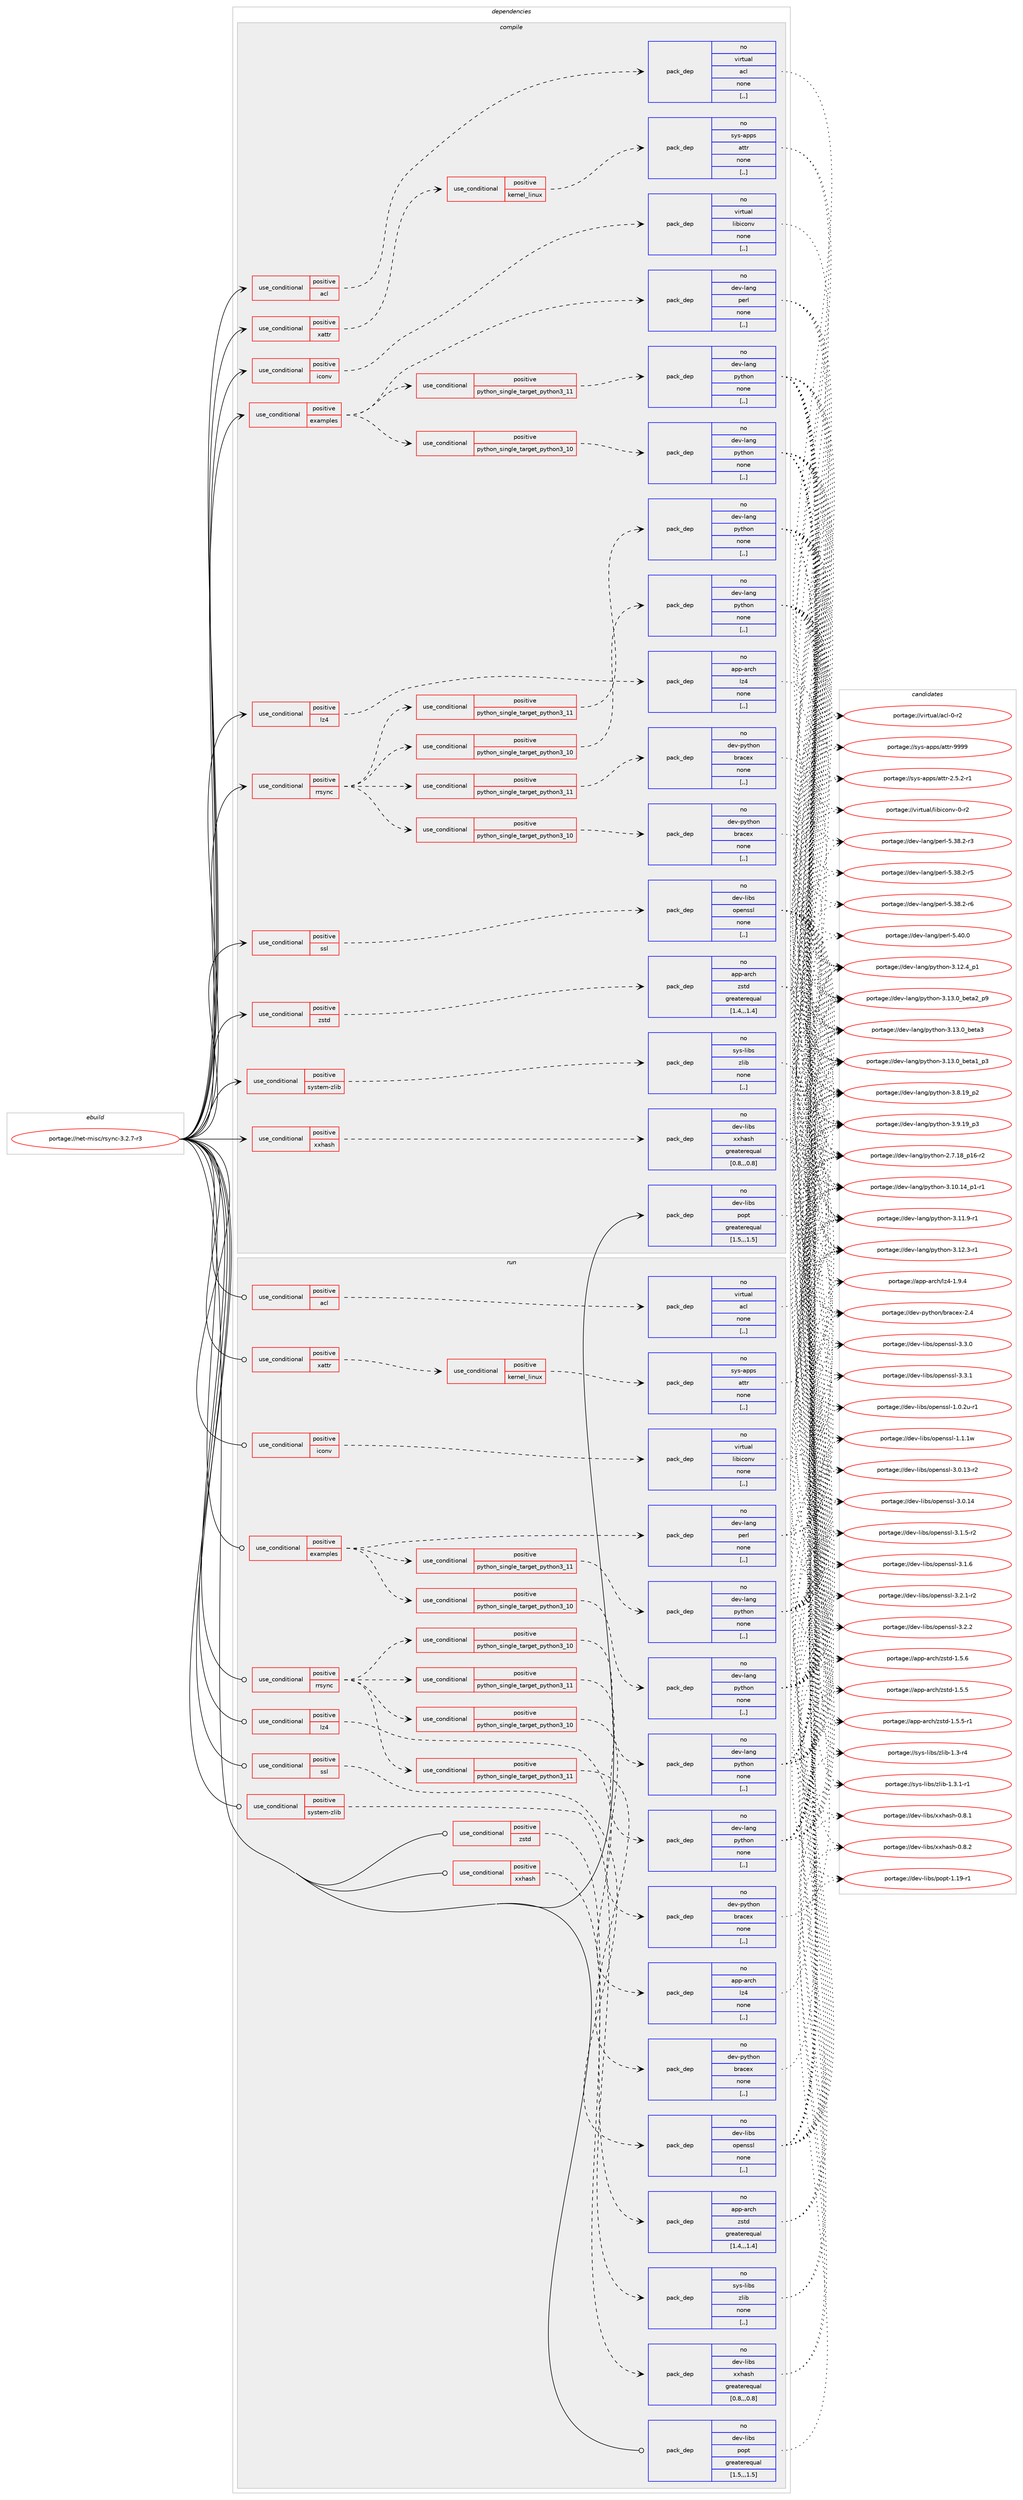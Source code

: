 digraph prolog {

# *************
# Graph options
# *************

newrank=true;
concentrate=true;
compound=true;
graph [rankdir=LR,fontname=Helvetica,fontsize=10,ranksep=1.5];#, ranksep=2.5, nodesep=0.2];
edge  [arrowhead=vee];
node  [fontname=Helvetica,fontsize=10];

# **********
# The ebuild
# **********

subgraph cluster_leftcol {
color=gray;
rank=same;
label=<<i>ebuild</i>>;
id [label="portage://net-misc/rsync-3.2.7-r3", color=red, width=4, href="../net-misc/rsync-3.2.7-r3.svg"];
}

# ****************
# The dependencies
# ****************

subgraph cluster_midcol {
color=gray;
label=<<i>dependencies</i>>;
subgraph cluster_compile {
fillcolor="#eeeeee";
style=filled;
label=<<i>compile</i>>;
subgraph cond96314 {
dependency365957 [label=<<TABLE BORDER="0" CELLBORDER="1" CELLSPACING="0" CELLPADDING="4"><TR><TD ROWSPAN="3" CELLPADDING="10">use_conditional</TD></TR><TR><TD>positive</TD></TR><TR><TD>acl</TD></TR></TABLE>>, shape=none, color=red];
subgraph pack267001 {
dependency365958 [label=<<TABLE BORDER="0" CELLBORDER="1" CELLSPACING="0" CELLPADDING="4" WIDTH="220"><TR><TD ROWSPAN="6" CELLPADDING="30">pack_dep</TD></TR><TR><TD WIDTH="110">no</TD></TR><TR><TD>virtual</TD></TR><TR><TD>acl</TD></TR><TR><TD>none</TD></TR><TR><TD>[,,]</TD></TR></TABLE>>, shape=none, color=blue];
}
dependency365957:e -> dependency365958:w [weight=20,style="dashed",arrowhead="vee"];
}
id:e -> dependency365957:w [weight=20,style="solid",arrowhead="vee"];
subgraph cond96315 {
dependency365959 [label=<<TABLE BORDER="0" CELLBORDER="1" CELLSPACING="0" CELLPADDING="4"><TR><TD ROWSPAN="3" CELLPADDING="10">use_conditional</TD></TR><TR><TD>positive</TD></TR><TR><TD>examples</TD></TR></TABLE>>, shape=none, color=red];
subgraph cond96316 {
dependency365960 [label=<<TABLE BORDER="0" CELLBORDER="1" CELLSPACING="0" CELLPADDING="4"><TR><TD ROWSPAN="3" CELLPADDING="10">use_conditional</TD></TR><TR><TD>positive</TD></TR><TR><TD>python_single_target_python3_10</TD></TR></TABLE>>, shape=none, color=red];
subgraph pack267002 {
dependency365961 [label=<<TABLE BORDER="0" CELLBORDER="1" CELLSPACING="0" CELLPADDING="4" WIDTH="220"><TR><TD ROWSPAN="6" CELLPADDING="30">pack_dep</TD></TR><TR><TD WIDTH="110">no</TD></TR><TR><TD>dev-lang</TD></TR><TR><TD>python</TD></TR><TR><TD>none</TD></TR><TR><TD>[,,]</TD></TR></TABLE>>, shape=none, color=blue];
}
dependency365960:e -> dependency365961:w [weight=20,style="dashed",arrowhead="vee"];
}
dependency365959:e -> dependency365960:w [weight=20,style="dashed",arrowhead="vee"];
subgraph cond96317 {
dependency365962 [label=<<TABLE BORDER="0" CELLBORDER="1" CELLSPACING="0" CELLPADDING="4"><TR><TD ROWSPAN="3" CELLPADDING="10">use_conditional</TD></TR><TR><TD>positive</TD></TR><TR><TD>python_single_target_python3_11</TD></TR></TABLE>>, shape=none, color=red];
subgraph pack267003 {
dependency365963 [label=<<TABLE BORDER="0" CELLBORDER="1" CELLSPACING="0" CELLPADDING="4" WIDTH="220"><TR><TD ROWSPAN="6" CELLPADDING="30">pack_dep</TD></TR><TR><TD WIDTH="110">no</TD></TR><TR><TD>dev-lang</TD></TR><TR><TD>python</TD></TR><TR><TD>none</TD></TR><TR><TD>[,,]</TD></TR></TABLE>>, shape=none, color=blue];
}
dependency365962:e -> dependency365963:w [weight=20,style="dashed",arrowhead="vee"];
}
dependency365959:e -> dependency365962:w [weight=20,style="dashed",arrowhead="vee"];
subgraph pack267004 {
dependency365964 [label=<<TABLE BORDER="0" CELLBORDER="1" CELLSPACING="0" CELLPADDING="4" WIDTH="220"><TR><TD ROWSPAN="6" CELLPADDING="30">pack_dep</TD></TR><TR><TD WIDTH="110">no</TD></TR><TR><TD>dev-lang</TD></TR><TR><TD>perl</TD></TR><TR><TD>none</TD></TR><TR><TD>[,,]</TD></TR></TABLE>>, shape=none, color=blue];
}
dependency365959:e -> dependency365964:w [weight=20,style="dashed",arrowhead="vee"];
}
id:e -> dependency365959:w [weight=20,style="solid",arrowhead="vee"];
subgraph cond96318 {
dependency365965 [label=<<TABLE BORDER="0" CELLBORDER="1" CELLSPACING="0" CELLPADDING="4"><TR><TD ROWSPAN="3" CELLPADDING="10">use_conditional</TD></TR><TR><TD>positive</TD></TR><TR><TD>iconv</TD></TR></TABLE>>, shape=none, color=red];
subgraph pack267005 {
dependency365966 [label=<<TABLE BORDER="0" CELLBORDER="1" CELLSPACING="0" CELLPADDING="4" WIDTH="220"><TR><TD ROWSPAN="6" CELLPADDING="30">pack_dep</TD></TR><TR><TD WIDTH="110">no</TD></TR><TR><TD>virtual</TD></TR><TR><TD>libiconv</TD></TR><TR><TD>none</TD></TR><TR><TD>[,,]</TD></TR></TABLE>>, shape=none, color=blue];
}
dependency365965:e -> dependency365966:w [weight=20,style="dashed",arrowhead="vee"];
}
id:e -> dependency365965:w [weight=20,style="solid",arrowhead="vee"];
subgraph cond96319 {
dependency365967 [label=<<TABLE BORDER="0" CELLBORDER="1" CELLSPACING="0" CELLPADDING="4"><TR><TD ROWSPAN="3" CELLPADDING="10">use_conditional</TD></TR><TR><TD>positive</TD></TR><TR><TD>lz4</TD></TR></TABLE>>, shape=none, color=red];
subgraph pack267006 {
dependency365968 [label=<<TABLE BORDER="0" CELLBORDER="1" CELLSPACING="0" CELLPADDING="4" WIDTH="220"><TR><TD ROWSPAN="6" CELLPADDING="30">pack_dep</TD></TR><TR><TD WIDTH="110">no</TD></TR><TR><TD>app-arch</TD></TR><TR><TD>lz4</TD></TR><TR><TD>none</TD></TR><TR><TD>[,,]</TD></TR></TABLE>>, shape=none, color=blue];
}
dependency365967:e -> dependency365968:w [weight=20,style="dashed",arrowhead="vee"];
}
id:e -> dependency365967:w [weight=20,style="solid",arrowhead="vee"];
subgraph cond96320 {
dependency365969 [label=<<TABLE BORDER="0" CELLBORDER="1" CELLSPACING="0" CELLPADDING="4"><TR><TD ROWSPAN="3" CELLPADDING="10">use_conditional</TD></TR><TR><TD>positive</TD></TR><TR><TD>rrsync</TD></TR></TABLE>>, shape=none, color=red];
subgraph cond96321 {
dependency365970 [label=<<TABLE BORDER="0" CELLBORDER="1" CELLSPACING="0" CELLPADDING="4"><TR><TD ROWSPAN="3" CELLPADDING="10">use_conditional</TD></TR><TR><TD>positive</TD></TR><TR><TD>python_single_target_python3_10</TD></TR></TABLE>>, shape=none, color=red];
subgraph pack267007 {
dependency365971 [label=<<TABLE BORDER="0" CELLBORDER="1" CELLSPACING="0" CELLPADDING="4" WIDTH="220"><TR><TD ROWSPAN="6" CELLPADDING="30">pack_dep</TD></TR><TR><TD WIDTH="110">no</TD></TR><TR><TD>dev-lang</TD></TR><TR><TD>python</TD></TR><TR><TD>none</TD></TR><TR><TD>[,,]</TD></TR></TABLE>>, shape=none, color=blue];
}
dependency365970:e -> dependency365971:w [weight=20,style="dashed",arrowhead="vee"];
}
dependency365969:e -> dependency365970:w [weight=20,style="dashed",arrowhead="vee"];
subgraph cond96322 {
dependency365972 [label=<<TABLE BORDER="0" CELLBORDER="1" CELLSPACING="0" CELLPADDING="4"><TR><TD ROWSPAN="3" CELLPADDING="10">use_conditional</TD></TR><TR><TD>positive</TD></TR><TR><TD>python_single_target_python3_11</TD></TR></TABLE>>, shape=none, color=red];
subgraph pack267008 {
dependency365973 [label=<<TABLE BORDER="0" CELLBORDER="1" CELLSPACING="0" CELLPADDING="4" WIDTH="220"><TR><TD ROWSPAN="6" CELLPADDING="30">pack_dep</TD></TR><TR><TD WIDTH="110">no</TD></TR><TR><TD>dev-lang</TD></TR><TR><TD>python</TD></TR><TR><TD>none</TD></TR><TR><TD>[,,]</TD></TR></TABLE>>, shape=none, color=blue];
}
dependency365972:e -> dependency365973:w [weight=20,style="dashed",arrowhead="vee"];
}
dependency365969:e -> dependency365972:w [weight=20,style="dashed",arrowhead="vee"];
subgraph cond96323 {
dependency365974 [label=<<TABLE BORDER="0" CELLBORDER="1" CELLSPACING="0" CELLPADDING="4"><TR><TD ROWSPAN="3" CELLPADDING="10">use_conditional</TD></TR><TR><TD>positive</TD></TR><TR><TD>python_single_target_python3_10</TD></TR></TABLE>>, shape=none, color=red];
subgraph pack267009 {
dependency365975 [label=<<TABLE BORDER="0" CELLBORDER="1" CELLSPACING="0" CELLPADDING="4" WIDTH="220"><TR><TD ROWSPAN="6" CELLPADDING="30">pack_dep</TD></TR><TR><TD WIDTH="110">no</TD></TR><TR><TD>dev-python</TD></TR><TR><TD>bracex</TD></TR><TR><TD>none</TD></TR><TR><TD>[,,]</TD></TR></TABLE>>, shape=none, color=blue];
}
dependency365974:e -> dependency365975:w [weight=20,style="dashed",arrowhead="vee"];
}
dependency365969:e -> dependency365974:w [weight=20,style="dashed",arrowhead="vee"];
subgraph cond96324 {
dependency365976 [label=<<TABLE BORDER="0" CELLBORDER="1" CELLSPACING="0" CELLPADDING="4"><TR><TD ROWSPAN="3" CELLPADDING="10">use_conditional</TD></TR><TR><TD>positive</TD></TR><TR><TD>python_single_target_python3_11</TD></TR></TABLE>>, shape=none, color=red];
subgraph pack267010 {
dependency365977 [label=<<TABLE BORDER="0" CELLBORDER="1" CELLSPACING="0" CELLPADDING="4" WIDTH="220"><TR><TD ROWSPAN="6" CELLPADDING="30">pack_dep</TD></TR><TR><TD WIDTH="110">no</TD></TR><TR><TD>dev-python</TD></TR><TR><TD>bracex</TD></TR><TR><TD>none</TD></TR><TR><TD>[,,]</TD></TR></TABLE>>, shape=none, color=blue];
}
dependency365976:e -> dependency365977:w [weight=20,style="dashed",arrowhead="vee"];
}
dependency365969:e -> dependency365976:w [weight=20,style="dashed",arrowhead="vee"];
}
id:e -> dependency365969:w [weight=20,style="solid",arrowhead="vee"];
subgraph cond96325 {
dependency365978 [label=<<TABLE BORDER="0" CELLBORDER="1" CELLSPACING="0" CELLPADDING="4"><TR><TD ROWSPAN="3" CELLPADDING="10">use_conditional</TD></TR><TR><TD>positive</TD></TR><TR><TD>ssl</TD></TR></TABLE>>, shape=none, color=red];
subgraph pack267011 {
dependency365979 [label=<<TABLE BORDER="0" CELLBORDER="1" CELLSPACING="0" CELLPADDING="4" WIDTH="220"><TR><TD ROWSPAN="6" CELLPADDING="30">pack_dep</TD></TR><TR><TD WIDTH="110">no</TD></TR><TR><TD>dev-libs</TD></TR><TR><TD>openssl</TD></TR><TR><TD>none</TD></TR><TR><TD>[,,]</TD></TR></TABLE>>, shape=none, color=blue];
}
dependency365978:e -> dependency365979:w [weight=20,style="dashed",arrowhead="vee"];
}
id:e -> dependency365978:w [weight=20,style="solid",arrowhead="vee"];
subgraph cond96326 {
dependency365980 [label=<<TABLE BORDER="0" CELLBORDER="1" CELLSPACING="0" CELLPADDING="4"><TR><TD ROWSPAN="3" CELLPADDING="10">use_conditional</TD></TR><TR><TD>positive</TD></TR><TR><TD>system-zlib</TD></TR></TABLE>>, shape=none, color=red];
subgraph pack267012 {
dependency365981 [label=<<TABLE BORDER="0" CELLBORDER="1" CELLSPACING="0" CELLPADDING="4" WIDTH="220"><TR><TD ROWSPAN="6" CELLPADDING="30">pack_dep</TD></TR><TR><TD WIDTH="110">no</TD></TR><TR><TD>sys-libs</TD></TR><TR><TD>zlib</TD></TR><TR><TD>none</TD></TR><TR><TD>[,,]</TD></TR></TABLE>>, shape=none, color=blue];
}
dependency365980:e -> dependency365981:w [weight=20,style="dashed",arrowhead="vee"];
}
id:e -> dependency365980:w [weight=20,style="solid",arrowhead="vee"];
subgraph cond96327 {
dependency365982 [label=<<TABLE BORDER="0" CELLBORDER="1" CELLSPACING="0" CELLPADDING="4"><TR><TD ROWSPAN="3" CELLPADDING="10">use_conditional</TD></TR><TR><TD>positive</TD></TR><TR><TD>xattr</TD></TR></TABLE>>, shape=none, color=red];
subgraph cond96328 {
dependency365983 [label=<<TABLE BORDER="0" CELLBORDER="1" CELLSPACING="0" CELLPADDING="4"><TR><TD ROWSPAN="3" CELLPADDING="10">use_conditional</TD></TR><TR><TD>positive</TD></TR><TR><TD>kernel_linux</TD></TR></TABLE>>, shape=none, color=red];
subgraph pack267013 {
dependency365984 [label=<<TABLE BORDER="0" CELLBORDER="1" CELLSPACING="0" CELLPADDING="4" WIDTH="220"><TR><TD ROWSPAN="6" CELLPADDING="30">pack_dep</TD></TR><TR><TD WIDTH="110">no</TD></TR><TR><TD>sys-apps</TD></TR><TR><TD>attr</TD></TR><TR><TD>none</TD></TR><TR><TD>[,,]</TD></TR></TABLE>>, shape=none, color=blue];
}
dependency365983:e -> dependency365984:w [weight=20,style="dashed",arrowhead="vee"];
}
dependency365982:e -> dependency365983:w [weight=20,style="dashed",arrowhead="vee"];
}
id:e -> dependency365982:w [weight=20,style="solid",arrowhead="vee"];
subgraph cond96329 {
dependency365985 [label=<<TABLE BORDER="0" CELLBORDER="1" CELLSPACING="0" CELLPADDING="4"><TR><TD ROWSPAN="3" CELLPADDING="10">use_conditional</TD></TR><TR><TD>positive</TD></TR><TR><TD>xxhash</TD></TR></TABLE>>, shape=none, color=red];
subgraph pack267014 {
dependency365986 [label=<<TABLE BORDER="0" CELLBORDER="1" CELLSPACING="0" CELLPADDING="4" WIDTH="220"><TR><TD ROWSPAN="6" CELLPADDING="30">pack_dep</TD></TR><TR><TD WIDTH="110">no</TD></TR><TR><TD>dev-libs</TD></TR><TR><TD>xxhash</TD></TR><TR><TD>greaterequal</TD></TR><TR><TD>[0.8,,,0.8]</TD></TR></TABLE>>, shape=none, color=blue];
}
dependency365985:e -> dependency365986:w [weight=20,style="dashed",arrowhead="vee"];
}
id:e -> dependency365985:w [weight=20,style="solid",arrowhead="vee"];
subgraph cond96330 {
dependency365987 [label=<<TABLE BORDER="0" CELLBORDER="1" CELLSPACING="0" CELLPADDING="4"><TR><TD ROWSPAN="3" CELLPADDING="10">use_conditional</TD></TR><TR><TD>positive</TD></TR><TR><TD>zstd</TD></TR></TABLE>>, shape=none, color=red];
subgraph pack267015 {
dependency365988 [label=<<TABLE BORDER="0" CELLBORDER="1" CELLSPACING="0" CELLPADDING="4" WIDTH="220"><TR><TD ROWSPAN="6" CELLPADDING="30">pack_dep</TD></TR><TR><TD WIDTH="110">no</TD></TR><TR><TD>app-arch</TD></TR><TR><TD>zstd</TD></TR><TR><TD>greaterequal</TD></TR><TR><TD>[1.4,,,1.4]</TD></TR></TABLE>>, shape=none, color=blue];
}
dependency365987:e -> dependency365988:w [weight=20,style="dashed",arrowhead="vee"];
}
id:e -> dependency365987:w [weight=20,style="solid",arrowhead="vee"];
subgraph pack267016 {
dependency365989 [label=<<TABLE BORDER="0" CELLBORDER="1" CELLSPACING="0" CELLPADDING="4" WIDTH="220"><TR><TD ROWSPAN="6" CELLPADDING="30">pack_dep</TD></TR><TR><TD WIDTH="110">no</TD></TR><TR><TD>dev-libs</TD></TR><TR><TD>popt</TD></TR><TR><TD>greaterequal</TD></TR><TR><TD>[1.5,,,1.5]</TD></TR></TABLE>>, shape=none, color=blue];
}
id:e -> dependency365989:w [weight=20,style="solid",arrowhead="vee"];
}
subgraph cluster_compileandrun {
fillcolor="#eeeeee";
style=filled;
label=<<i>compile and run</i>>;
}
subgraph cluster_run {
fillcolor="#eeeeee";
style=filled;
label=<<i>run</i>>;
subgraph cond96331 {
dependency365990 [label=<<TABLE BORDER="0" CELLBORDER="1" CELLSPACING="0" CELLPADDING="4"><TR><TD ROWSPAN="3" CELLPADDING="10">use_conditional</TD></TR><TR><TD>positive</TD></TR><TR><TD>acl</TD></TR></TABLE>>, shape=none, color=red];
subgraph pack267017 {
dependency365991 [label=<<TABLE BORDER="0" CELLBORDER="1" CELLSPACING="0" CELLPADDING="4" WIDTH="220"><TR><TD ROWSPAN="6" CELLPADDING="30">pack_dep</TD></TR><TR><TD WIDTH="110">no</TD></TR><TR><TD>virtual</TD></TR><TR><TD>acl</TD></TR><TR><TD>none</TD></TR><TR><TD>[,,]</TD></TR></TABLE>>, shape=none, color=blue];
}
dependency365990:e -> dependency365991:w [weight=20,style="dashed",arrowhead="vee"];
}
id:e -> dependency365990:w [weight=20,style="solid",arrowhead="odot"];
subgraph cond96332 {
dependency365992 [label=<<TABLE BORDER="0" CELLBORDER="1" CELLSPACING="0" CELLPADDING="4"><TR><TD ROWSPAN="3" CELLPADDING="10">use_conditional</TD></TR><TR><TD>positive</TD></TR><TR><TD>examples</TD></TR></TABLE>>, shape=none, color=red];
subgraph cond96333 {
dependency365993 [label=<<TABLE BORDER="0" CELLBORDER="1" CELLSPACING="0" CELLPADDING="4"><TR><TD ROWSPAN="3" CELLPADDING="10">use_conditional</TD></TR><TR><TD>positive</TD></TR><TR><TD>python_single_target_python3_10</TD></TR></TABLE>>, shape=none, color=red];
subgraph pack267018 {
dependency365994 [label=<<TABLE BORDER="0" CELLBORDER="1" CELLSPACING="0" CELLPADDING="4" WIDTH="220"><TR><TD ROWSPAN="6" CELLPADDING="30">pack_dep</TD></TR><TR><TD WIDTH="110">no</TD></TR><TR><TD>dev-lang</TD></TR><TR><TD>python</TD></TR><TR><TD>none</TD></TR><TR><TD>[,,]</TD></TR></TABLE>>, shape=none, color=blue];
}
dependency365993:e -> dependency365994:w [weight=20,style="dashed",arrowhead="vee"];
}
dependency365992:e -> dependency365993:w [weight=20,style="dashed",arrowhead="vee"];
subgraph cond96334 {
dependency365995 [label=<<TABLE BORDER="0" CELLBORDER="1" CELLSPACING="0" CELLPADDING="4"><TR><TD ROWSPAN="3" CELLPADDING="10">use_conditional</TD></TR><TR><TD>positive</TD></TR><TR><TD>python_single_target_python3_11</TD></TR></TABLE>>, shape=none, color=red];
subgraph pack267019 {
dependency365996 [label=<<TABLE BORDER="0" CELLBORDER="1" CELLSPACING="0" CELLPADDING="4" WIDTH="220"><TR><TD ROWSPAN="6" CELLPADDING="30">pack_dep</TD></TR><TR><TD WIDTH="110">no</TD></TR><TR><TD>dev-lang</TD></TR><TR><TD>python</TD></TR><TR><TD>none</TD></TR><TR><TD>[,,]</TD></TR></TABLE>>, shape=none, color=blue];
}
dependency365995:e -> dependency365996:w [weight=20,style="dashed",arrowhead="vee"];
}
dependency365992:e -> dependency365995:w [weight=20,style="dashed",arrowhead="vee"];
subgraph pack267020 {
dependency365997 [label=<<TABLE BORDER="0" CELLBORDER="1" CELLSPACING="0" CELLPADDING="4" WIDTH="220"><TR><TD ROWSPAN="6" CELLPADDING="30">pack_dep</TD></TR><TR><TD WIDTH="110">no</TD></TR><TR><TD>dev-lang</TD></TR><TR><TD>perl</TD></TR><TR><TD>none</TD></TR><TR><TD>[,,]</TD></TR></TABLE>>, shape=none, color=blue];
}
dependency365992:e -> dependency365997:w [weight=20,style="dashed",arrowhead="vee"];
}
id:e -> dependency365992:w [weight=20,style="solid",arrowhead="odot"];
subgraph cond96335 {
dependency365998 [label=<<TABLE BORDER="0" CELLBORDER="1" CELLSPACING="0" CELLPADDING="4"><TR><TD ROWSPAN="3" CELLPADDING="10">use_conditional</TD></TR><TR><TD>positive</TD></TR><TR><TD>iconv</TD></TR></TABLE>>, shape=none, color=red];
subgraph pack267021 {
dependency365999 [label=<<TABLE BORDER="0" CELLBORDER="1" CELLSPACING="0" CELLPADDING="4" WIDTH="220"><TR><TD ROWSPAN="6" CELLPADDING="30">pack_dep</TD></TR><TR><TD WIDTH="110">no</TD></TR><TR><TD>virtual</TD></TR><TR><TD>libiconv</TD></TR><TR><TD>none</TD></TR><TR><TD>[,,]</TD></TR></TABLE>>, shape=none, color=blue];
}
dependency365998:e -> dependency365999:w [weight=20,style="dashed",arrowhead="vee"];
}
id:e -> dependency365998:w [weight=20,style="solid",arrowhead="odot"];
subgraph cond96336 {
dependency366000 [label=<<TABLE BORDER="0" CELLBORDER="1" CELLSPACING="0" CELLPADDING="4"><TR><TD ROWSPAN="3" CELLPADDING="10">use_conditional</TD></TR><TR><TD>positive</TD></TR><TR><TD>lz4</TD></TR></TABLE>>, shape=none, color=red];
subgraph pack267022 {
dependency366001 [label=<<TABLE BORDER="0" CELLBORDER="1" CELLSPACING="0" CELLPADDING="4" WIDTH="220"><TR><TD ROWSPAN="6" CELLPADDING="30">pack_dep</TD></TR><TR><TD WIDTH="110">no</TD></TR><TR><TD>app-arch</TD></TR><TR><TD>lz4</TD></TR><TR><TD>none</TD></TR><TR><TD>[,,]</TD></TR></TABLE>>, shape=none, color=blue];
}
dependency366000:e -> dependency366001:w [weight=20,style="dashed",arrowhead="vee"];
}
id:e -> dependency366000:w [weight=20,style="solid",arrowhead="odot"];
subgraph cond96337 {
dependency366002 [label=<<TABLE BORDER="0" CELLBORDER="1" CELLSPACING="0" CELLPADDING="4"><TR><TD ROWSPAN="3" CELLPADDING="10">use_conditional</TD></TR><TR><TD>positive</TD></TR><TR><TD>rrsync</TD></TR></TABLE>>, shape=none, color=red];
subgraph cond96338 {
dependency366003 [label=<<TABLE BORDER="0" CELLBORDER="1" CELLSPACING="0" CELLPADDING="4"><TR><TD ROWSPAN="3" CELLPADDING="10">use_conditional</TD></TR><TR><TD>positive</TD></TR><TR><TD>python_single_target_python3_10</TD></TR></TABLE>>, shape=none, color=red];
subgraph pack267023 {
dependency366004 [label=<<TABLE BORDER="0" CELLBORDER="1" CELLSPACING="0" CELLPADDING="4" WIDTH="220"><TR><TD ROWSPAN="6" CELLPADDING="30">pack_dep</TD></TR><TR><TD WIDTH="110">no</TD></TR><TR><TD>dev-lang</TD></TR><TR><TD>python</TD></TR><TR><TD>none</TD></TR><TR><TD>[,,]</TD></TR></TABLE>>, shape=none, color=blue];
}
dependency366003:e -> dependency366004:w [weight=20,style="dashed",arrowhead="vee"];
}
dependency366002:e -> dependency366003:w [weight=20,style="dashed",arrowhead="vee"];
subgraph cond96339 {
dependency366005 [label=<<TABLE BORDER="0" CELLBORDER="1" CELLSPACING="0" CELLPADDING="4"><TR><TD ROWSPAN="3" CELLPADDING="10">use_conditional</TD></TR><TR><TD>positive</TD></TR><TR><TD>python_single_target_python3_11</TD></TR></TABLE>>, shape=none, color=red];
subgraph pack267024 {
dependency366006 [label=<<TABLE BORDER="0" CELLBORDER="1" CELLSPACING="0" CELLPADDING="4" WIDTH="220"><TR><TD ROWSPAN="6" CELLPADDING="30">pack_dep</TD></TR><TR><TD WIDTH="110">no</TD></TR><TR><TD>dev-lang</TD></TR><TR><TD>python</TD></TR><TR><TD>none</TD></TR><TR><TD>[,,]</TD></TR></TABLE>>, shape=none, color=blue];
}
dependency366005:e -> dependency366006:w [weight=20,style="dashed",arrowhead="vee"];
}
dependency366002:e -> dependency366005:w [weight=20,style="dashed",arrowhead="vee"];
subgraph cond96340 {
dependency366007 [label=<<TABLE BORDER="0" CELLBORDER="1" CELLSPACING="0" CELLPADDING="4"><TR><TD ROWSPAN="3" CELLPADDING="10">use_conditional</TD></TR><TR><TD>positive</TD></TR><TR><TD>python_single_target_python3_10</TD></TR></TABLE>>, shape=none, color=red];
subgraph pack267025 {
dependency366008 [label=<<TABLE BORDER="0" CELLBORDER="1" CELLSPACING="0" CELLPADDING="4" WIDTH="220"><TR><TD ROWSPAN="6" CELLPADDING="30">pack_dep</TD></TR><TR><TD WIDTH="110">no</TD></TR><TR><TD>dev-python</TD></TR><TR><TD>bracex</TD></TR><TR><TD>none</TD></TR><TR><TD>[,,]</TD></TR></TABLE>>, shape=none, color=blue];
}
dependency366007:e -> dependency366008:w [weight=20,style="dashed",arrowhead="vee"];
}
dependency366002:e -> dependency366007:w [weight=20,style="dashed",arrowhead="vee"];
subgraph cond96341 {
dependency366009 [label=<<TABLE BORDER="0" CELLBORDER="1" CELLSPACING="0" CELLPADDING="4"><TR><TD ROWSPAN="3" CELLPADDING="10">use_conditional</TD></TR><TR><TD>positive</TD></TR><TR><TD>python_single_target_python3_11</TD></TR></TABLE>>, shape=none, color=red];
subgraph pack267026 {
dependency366010 [label=<<TABLE BORDER="0" CELLBORDER="1" CELLSPACING="0" CELLPADDING="4" WIDTH="220"><TR><TD ROWSPAN="6" CELLPADDING="30">pack_dep</TD></TR><TR><TD WIDTH="110">no</TD></TR><TR><TD>dev-python</TD></TR><TR><TD>bracex</TD></TR><TR><TD>none</TD></TR><TR><TD>[,,]</TD></TR></TABLE>>, shape=none, color=blue];
}
dependency366009:e -> dependency366010:w [weight=20,style="dashed",arrowhead="vee"];
}
dependency366002:e -> dependency366009:w [weight=20,style="dashed",arrowhead="vee"];
}
id:e -> dependency366002:w [weight=20,style="solid",arrowhead="odot"];
subgraph cond96342 {
dependency366011 [label=<<TABLE BORDER="0" CELLBORDER="1" CELLSPACING="0" CELLPADDING="4"><TR><TD ROWSPAN="3" CELLPADDING="10">use_conditional</TD></TR><TR><TD>positive</TD></TR><TR><TD>ssl</TD></TR></TABLE>>, shape=none, color=red];
subgraph pack267027 {
dependency366012 [label=<<TABLE BORDER="0" CELLBORDER="1" CELLSPACING="0" CELLPADDING="4" WIDTH="220"><TR><TD ROWSPAN="6" CELLPADDING="30">pack_dep</TD></TR><TR><TD WIDTH="110">no</TD></TR><TR><TD>dev-libs</TD></TR><TR><TD>openssl</TD></TR><TR><TD>none</TD></TR><TR><TD>[,,]</TD></TR></TABLE>>, shape=none, color=blue];
}
dependency366011:e -> dependency366012:w [weight=20,style="dashed",arrowhead="vee"];
}
id:e -> dependency366011:w [weight=20,style="solid",arrowhead="odot"];
subgraph cond96343 {
dependency366013 [label=<<TABLE BORDER="0" CELLBORDER="1" CELLSPACING="0" CELLPADDING="4"><TR><TD ROWSPAN="3" CELLPADDING="10">use_conditional</TD></TR><TR><TD>positive</TD></TR><TR><TD>system-zlib</TD></TR></TABLE>>, shape=none, color=red];
subgraph pack267028 {
dependency366014 [label=<<TABLE BORDER="0" CELLBORDER="1" CELLSPACING="0" CELLPADDING="4" WIDTH="220"><TR><TD ROWSPAN="6" CELLPADDING="30">pack_dep</TD></TR><TR><TD WIDTH="110">no</TD></TR><TR><TD>sys-libs</TD></TR><TR><TD>zlib</TD></TR><TR><TD>none</TD></TR><TR><TD>[,,]</TD></TR></TABLE>>, shape=none, color=blue];
}
dependency366013:e -> dependency366014:w [weight=20,style="dashed",arrowhead="vee"];
}
id:e -> dependency366013:w [weight=20,style="solid",arrowhead="odot"];
subgraph cond96344 {
dependency366015 [label=<<TABLE BORDER="0" CELLBORDER="1" CELLSPACING="0" CELLPADDING="4"><TR><TD ROWSPAN="3" CELLPADDING="10">use_conditional</TD></TR><TR><TD>positive</TD></TR><TR><TD>xattr</TD></TR></TABLE>>, shape=none, color=red];
subgraph cond96345 {
dependency366016 [label=<<TABLE BORDER="0" CELLBORDER="1" CELLSPACING="0" CELLPADDING="4"><TR><TD ROWSPAN="3" CELLPADDING="10">use_conditional</TD></TR><TR><TD>positive</TD></TR><TR><TD>kernel_linux</TD></TR></TABLE>>, shape=none, color=red];
subgraph pack267029 {
dependency366017 [label=<<TABLE BORDER="0" CELLBORDER="1" CELLSPACING="0" CELLPADDING="4" WIDTH="220"><TR><TD ROWSPAN="6" CELLPADDING="30">pack_dep</TD></TR><TR><TD WIDTH="110">no</TD></TR><TR><TD>sys-apps</TD></TR><TR><TD>attr</TD></TR><TR><TD>none</TD></TR><TR><TD>[,,]</TD></TR></TABLE>>, shape=none, color=blue];
}
dependency366016:e -> dependency366017:w [weight=20,style="dashed",arrowhead="vee"];
}
dependency366015:e -> dependency366016:w [weight=20,style="dashed",arrowhead="vee"];
}
id:e -> dependency366015:w [weight=20,style="solid",arrowhead="odot"];
subgraph cond96346 {
dependency366018 [label=<<TABLE BORDER="0" CELLBORDER="1" CELLSPACING="0" CELLPADDING="4"><TR><TD ROWSPAN="3" CELLPADDING="10">use_conditional</TD></TR><TR><TD>positive</TD></TR><TR><TD>xxhash</TD></TR></TABLE>>, shape=none, color=red];
subgraph pack267030 {
dependency366019 [label=<<TABLE BORDER="0" CELLBORDER="1" CELLSPACING="0" CELLPADDING="4" WIDTH="220"><TR><TD ROWSPAN="6" CELLPADDING="30">pack_dep</TD></TR><TR><TD WIDTH="110">no</TD></TR><TR><TD>dev-libs</TD></TR><TR><TD>xxhash</TD></TR><TR><TD>greaterequal</TD></TR><TR><TD>[0.8,,,0.8]</TD></TR></TABLE>>, shape=none, color=blue];
}
dependency366018:e -> dependency366019:w [weight=20,style="dashed",arrowhead="vee"];
}
id:e -> dependency366018:w [weight=20,style="solid",arrowhead="odot"];
subgraph cond96347 {
dependency366020 [label=<<TABLE BORDER="0" CELLBORDER="1" CELLSPACING="0" CELLPADDING="4"><TR><TD ROWSPAN="3" CELLPADDING="10">use_conditional</TD></TR><TR><TD>positive</TD></TR><TR><TD>zstd</TD></TR></TABLE>>, shape=none, color=red];
subgraph pack267031 {
dependency366021 [label=<<TABLE BORDER="0" CELLBORDER="1" CELLSPACING="0" CELLPADDING="4" WIDTH="220"><TR><TD ROWSPAN="6" CELLPADDING="30">pack_dep</TD></TR><TR><TD WIDTH="110">no</TD></TR><TR><TD>app-arch</TD></TR><TR><TD>zstd</TD></TR><TR><TD>greaterequal</TD></TR><TR><TD>[1.4,,,1.4]</TD></TR></TABLE>>, shape=none, color=blue];
}
dependency366020:e -> dependency366021:w [weight=20,style="dashed",arrowhead="vee"];
}
id:e -> dependency366020:w [weight=20,style="solid",arrowhead="odot"];
subgraph pack267032 {
dependency366022 [label=<<TABLE BORDER="0" CELLBORDER="1" CELLSPACING="0" CELLPADDING="4" WIDTH="220"><TR><TD ROWSPAN="6" CELLPADDING="30">pack_dep</TD></TR><TR><TD WIDTH="110">no</TD></TR><TR><TD>dev-libs</TD></TR><TR><TD>popt</TD></TR><TR><TD>greaterequal</TD></TR><TR><TD>[1.5,,,1.5]</TD></TR></TABLE>>, shape=none, color=blue];
}
id:e -> dependency366022:w [weight=20,style="solid",arrowhead="odot"];
}
}

# **************
# The candidates
# **************

subgraph cluster_choices {
rank=same;
color=gray;
label=<<i>candidates</i>>;

subgraph choice267001 {
color=black;
nodesep=1;
choice1181051141161179710847979910845484511450 [label="portage://virtual/acl-0-r2", color=red, width=4,href="../virtual/acl-0-r2.svg"];
dependency365958:e -> choice1181051141161179710847979910845484511450:w [style=dotted,weight="100"];
}
subgraph choice267002 {
color=black;
nodesep=1;
choice100101118451089711010347112121116104111110455046554649569511249544511450 [label="portage://dev-lang/python-2.7.18_p16-r2", color=red, width=4,href="../dev-lang/python-2.7.18_p16-r2.svg"];
choice100101118451089711010347112121116104111110455146494846495295112494511449 [label="portage://dev-lang/python-3.10.14_p1-r1", color=red, width=4,href="../dev-lang/python-3.10.14_p1-r1.svg"];
choice100101118451089711010347112121116104111110455146494946574511449 [label="portage://dev-lang/python-3.11.9-r1", color=red, width=4,href="../dev-lang/python-3.11.9-r1.svg"];
choice100101118451089711010347112121116104111110455146495046514511449 [label="portage://dev-lang/python-3.12.3-r1", color=red, width=4,href="../dev-lang/python-3.12.3-r1.svg"];
choice100101118451089711010347112121116104111110455146495046529511249 [label="portage://dev-lang/python-3.12.4_p1", color=red, width=4,href="../dev-lang/python-3.12.4_p1.svg"];
choice10010111845108971101034711212111610411111045514649514648959810111697499511251 [label="portage://dev-lang/python-3.13.0_beta1_p3", color=red, width=4,href="../dev-lang/python-3.13.0_beta1_p3.svg"];
choice10010111845108971101034711212111610411111045514649514648959810111697509511257 [label="portage://dev-lang/python-3.13.0_beta2_p9", color=red, width=4,href="../dev-lang/python-3.13.0_beta2_p9.svg"];
choice1001011184510897110103471121211161041111104551464951464895981011169751 [label="portage://dev-lang/python-3.13.0_beta3", color=red, width=4,href="../dev-lang/python-3.13.0_beta3.svg"];
choice100101118451089711010347112121116104111110455146564649579511250 [label="portage://dev-lang/python-3.8.19_p2", color=red, width=4,href="../dev-lang/python-3.8.19_p2.svg"];
choice100101118451089711010347112121116104111110455146574649579511251 [label="portage://dev-lang/python-3.9.19_p3", color=red, width=4,href="../dev-lang/python-3.9.19_p3.svg"];
dependency365961:e -> choice100101118451089711010347112121116104111110455046554649569511249544511450:w [style=dotted,weight="100"];
dependency365961:e -> choice100101118451089711010347112121116104111110455146494846495295112494511449:w [style=dotted,weight="100"];
dependency365961:e -> choice100101118451089711010347112121116104111110455146494946574511449:w [style=dotted,weight="100"];
dependency365961:e -> choice100101118451089711010347112121116104111110455146495046514511449:w [style=dotted,weight="100"];
dependency365961:e -> choice100101118451089711010347112121116104111110455146495046529511249:w [style=dotted,weight="100"];
dependency365961:e -> choice10010111845108971101034711212111610411111045514649514648959810111697499511251:w [style=dotted,weight="100"];
dependency365961:e -> choice10010111845108971101034711212111610411111045514649514648959810111697509511257:w [style=dotted,weight="100"];
dependency365961:e -> choice1001011184510897110103471121211161041111104551464951464895981011169751:w [style=dotted,weight="100"];
dependency365961:e -> choice100101118451089711010347112121116104111110455146564649579511250:w [style=dotted,weight="100"];
dependency365961:e -> choice100101118451089711010347112121116104111110455146574649579511251:w [style=dotted,weight="100"];
}
subgraph choice267003 {
color=black;
nodesep=1;
choice100101118451089711010347112121116104111110455046554649569511249544511450 [label="portage://dev-lang/python-2.7.18_p16-r2", color=red, width=4,href="../dev-lang/python-2.7.18_p16-r2.svg"];
choice100101118451089711010347112121116104111110455146494846495295112494511449 [label="portage://dev-lang/python-3.10.14_p1-r1", color=red, width=4,href="../dev-lang/python-3.10.14_p1-r1.svg"];
choice100101118451089711010347112121116104111110455146494946574511449 [label="portage://dev-lang/python-3.11.9-r1", color=red, width=4,href="../dev-lang/python-3.11.9-r1.svg"];
choice100101118451089711010347112121116104111110455146495046514511449 [label="portage://dev-lang/python-3.12.3-r1", color=red, width=4,href="../dev-lang/python-3.12.3-r1.svg"];
choice100101118451089711010347112121116104111110455146495046529511249 [label="portage://dev-lang/python-3.12.4_p1", color=red, width=4,href="../dev-lang/python-3.12.4_p1.svg"];
choice10010111845108971101034711212111610411111045514649514648959810111697499511251 [label="portage://dev-lang/python-3.13.0_beta1_p3", color=red, width=4,href="../dev-lang/python-3.13.0_beta1_p3.svg"];
choice10010111845108971101034711212111610411111045514649514648959810111697509511257 [label="portage://dev-lang/python-3.13.0_beta2_p9", color=red, width=4,href="../dev-lang/python-3.13.0_beta2_p9.svg"];
choice1001011184510897110103471121211161041111104551464951464895981011169751 [label="portage://dev-lang/python-3.13.0_beta3", color=red, width=4,href="../dev-lang/python-3.13.0_beta3.svg"];
choice100101118451089711010347112121116104111110455146564649579511250 [label="portage://dev-lang/python-3.8.19_p2", color=red, width=4,href="../dev-lang/python-3.8.19_p2.svg"];
choice100101118451089711010347112121116104111110455146574649579511251 [label="portage://dev-lang/python-3.9.19_p3", color=red, width=4,href="../dev-lang/python-3.9.19_p3.svg"];
dependency365963:e -> choice100101118451089711010347112121116104111110455046554649569511249544511450:w [style=dotted,weight="100"];
dependency365963:e -> choice100101118451089711010347112121116104111110455146494846495295112494511449:w [style=dotted,weight="100"];
dependency365963:e -> choice100101118451089711010347112121116104111110455146494946574511449:w [style=dotted,weight="100"];
dependency365963:e -> choice100101118451089711010347112121116104111110455146495046514511449:w [style=dotted,weight="100"];
dependency365963:e -> choice100101118451089711010347112121116104111110455146495046529511249:w [style=dotted,weight="100"];
dependency365963:e -> choice10010111845108971101034711212111610411111045514649514648959810111697499511251:w [style=dotted,weight="100"];
dependency365963:e -> choice10010111845108971101034711212111610411111045514649514648959810111697509511257:w [style=dotted,weight="100"];
dependency365963:e -> choice1001011184510897110103471121211161041111104551464951464895981011169751:w [style=dotted,weight="100"];
dependency365963:e -> choice100101118451089711010347112121116104111110455146564649579511250:w [style=dotted,weight="100"];
dependency365963:e -> choice100101118451089711010347112121116104111110455146574649579511251:w [style=dotted,weight="100"];
}
subgraph choice267004 {
color=black;
nodesep=1;
choice100101118451089711010347112101114108455346515646504511451 [label="portage://dev-lang/perl-5.38.2-r3", color=red, width=4,href="../dev-lang/perl-5.38.2-r3.svg"];
choice100101118451089711010347112101114108455346515646504511453 [label="portage://dev-lang/perl-5.38.2-r5", color=red, width=4,href="../dev-lang/perl-5.38.2-r5.svg"];
choice100101118451089711010347112101114108455346515646504511454 [label="portage://dev-lang/perl-5.38.2-r6", color=red, width=4,href="../dev-lang/perl-5.38.2-r6.svg"];
choice10010111845108971101034711210111410845534652484648 [label="portage://dev-lang/perl-5.40.0", color=red, width=4,href="../dev-lang/perl-5.40.0.svg"];
dependency365964:e -> choice100101118451089711010347112101114108455346515646504511451:w [style=dotted,weight="100"];
dependency365964:e -> choice100101118451089711010347112101114108455346515646504511453:w [style=dotted,weight="100"];
dependency365964:e -> choice100101118451089711010347112101114108455346515646504511454:w [style=dotted,weight="100"];
dependency365964:e -> choice10010111845108971101034711210111410845534652484648:w [style=dotted,weight="100"];
}
subgraph choice267005 {
color=black;
nodesep=1;
choice1181051141161179710847108105981059911111011845484511450 [label="portage://virtual/libiconv-0-r2", color=red, width=4,href="../virtual/libiconv-0-r2.svg"];
dependency365966:e -> choice1181051141161179710847108105981059911111011845484511450:w [style=dotted,weight="100"];
}
subgraph choice267006 {
color=black;
nodesep=1;
choice971121124597114991044710812252454946574652 [label="portage://app-arch/lz4-1.9.4", color=red, width=4,href="../app-arch/lz4-1.9.4.svg"];
dependency365968:e -> choice971121124597114991044710812252454946574652:w [style=dotted,weight="100"];
}
subgraph choice267007 {
color=black;
nodesep=1;
choice100101118451089711010347112121116104111110455046554649569511249544511450 [label="portage://dev-lang/python-2.7.18_p16-r2", color=red, width=4,href="../dev-lang/python-2.7.18_p16-r2.svg"];
choice100101118451089711010347112121116104111110455146494846495295112494511449 [label="portage://dev-lang/python-3.10.14_p1-r1", color=red, width=4,href="../dev-lang/python-3.10.14_p1-r1.svg"];
choice100101118451089711010347112121116104111110455146494946574511449 [label="portage://dev-lang/python-3.11.9-r1", color=red, width=4,href="../dev-lang/python-3.11.9-r1.svg"];
choice100101118451089711010347112121116104111110455146495046514511449 [label="portage://dev-lang/python-3.12.3-r1", color=red, width=4,href="../dev-lang/python-3.12.3-r1.svg"];
choice100101118451089711010347112121116104111110455146495046529511249 [label="portage://dev-lang/python-3.12.4_p1", color=red, width=4,href="../dev-lang/python-3.12.4_p1.svg"];
choice10010111845108971101034711212111610411111045514649514648959810111697499511251 [label="portage://dev-lang/python-3.13.0_beta1_p3", color=red, width=4,href="../dev-lang/python-3.13.0_beta1_p3.svg"];
choice10010111845108971101034711212111610411111045514649514648959810111697509511257 [label="portage://dev-lang/python-3.13.0_beta2_p9", color=red, width=4,href="../dev-lang/python-3.13.0_beta2_p9.svg"];
choice1001011184510897110103471121211161041111104551464951464895981011169751 [label="portage://dev-lang/python-3.13.0_beta3", color=red, width=4,href="../dev-lang/python-3.13.0_beta3.svg"];
choice100101118451089711010347112121116104111110455146564649579511250 [label="portage://dev-lang/python-3.8.19_p2", color=red, width=4,href="../dev-lang/python-3.8.19_p2.svg"];
choice100101118451089711010347112121116104111110455146574649579511251 [label="portage://dev-lang/python-3.9.19_p3", color=red, width=4,href="../dev-lang/python-3.9.19_p3.svg"];
dependency365971:e -> choice100101118451089711010347112121116104111110455046554649569511249544511450:w [style=dotted,weight="100"];
dependency365971:e -> choice100101118451089711010347112121116104111110455146494846495295112494511449:w [style=dotted,weight="100"];
dependency365971:e -> choice100101118451089711010347112121116104111110455146494946574511449:w [style=dotted,weight="100"];
dependency365971:e -> choice100101118451089711010347112121116104111110455146495046514511449:w [style=dotted,weight="100"];
dependency365971:e -> choice100101118451089711010347112121116104111110455146495046529511249:w [style=dotted,weight="100"];
dependency365971:e -> choice10010111845108971101034711212111610411111045514649514648959810111697499511251:w [style=dotted,weight="100"];
dependency365971:e -> choice10010111845108971101034711212111610411111045514649514648959810111697509511257:w [style=dotted,weight="100"];
dependency365971:e -> choice1001011184510897110103471121211161041111104551464951464895981011169751:w [style=dotted,weight="100"];
dependency365971:e -> choice100101118451089711010347112121116104111110455146564649579511250:w [style=dotted,weight="100"];
dependency365971:e -> choice100101118451089711010347112121116104111110455146574649579511251:w [style=dotted,weight="100"];
}
subgraph choice267008 {
color=black;
nodesep=1;
choice100101118451089711010347112121116104111110455046554649569511249544511450 [label="portage://dev-lang/python-2.7.18_p16-r2", color=red, width=4,href="../dev-lang/python-2.7.18_p16-r2.svg"];
choice100101118451089711010347112121116104111110455146494846495295112494511449 [label="portage://dev-lang/python-3.10.14_p1-r1", color=red, width=4,href="../dev-lang/python-3.10.14_p1-r1.svg"];
choice100101118451089711010347112121116104111110455146494946574511449 [label="portage://dev-lang/python-3.11.9-r1", color=red, width=4,href="../dev-lang/python-3.11.9-r1.svg"];
choice100101118451089711010347112121116104111110455146495046514511449 [label="portage://dev-lang/python-3.12.3-r1", color=red, width=4,href="../dev-lang/python-3.12.3-r1.svg"];
choice100101118451089711010347112121116104111110455146495046529511249 [label="portage://dev-lang/python-3.12.4_p1", color=red, width=4,href="../dev-lang/python-3.12.4_p1.svg"];
choice10010111845108971101034711212111610411111045514649514648959810111697499511251 [label="portage://dev-lang/python-3.13.0_beta1_p3", color=red, width=4,href="../dev-lang/python-3.13.0_beta1_p3.svg"];
choice10010111845108971101034711212111610411111045514649514648959810111697509511257 [label="portage://dev-lang/python-3.13.0_beta2_p9", color=red, width=4,href="../dev-lang/python-3.13.0_beta2_p9.svg"];
choice1001011184510897110103471121211161041111104551464951464895981011169751 [label="portage://dev-lang/python-3.13.0_beta3", color=red, width=4,href="../dev-lang/python-3.13.0_beta3.svg"];
choice100101118451089711010347112121116104111110455146564649579511250 [label="portage://dev-lang/python-3.8.19_p2", color=red, width=4,href="../dev-lang/python-3.8.19_p2.svg"];
choice100101118451089711010347112121116104111110455146574649579511251 [label="portage://dev-lang/python-3.9.19_p3", color=red, width=4,href="../dev-lang/python-3.9.19_p3.svg"];
dependency365973:e -> choice100101118451089711010347112121116104111110455046554649569511249544511450:w [style=dotted,weight="100"];
dependency365973:e -> choice100101118451089711010347112121116104111110455146494846495295112494511449:w [style=dotted,weight="100"];
dependency365973:e -> choice100101118451089711010347112121116104111110455146494946574511449:w [style=dotted,weight="100"];
dependency365973:e -> choice100101118451089711010347112121116104111110455146495046514511449:w [style=dotted,weight="100"];
dependency365973:e -> choice100101118451089711010347112121116104111110455146495046529511249:w [style=dotted,weight="100"];
dependency365973:e -> choice10010111845108971101034711212111610411111045514649514648959810111697499511251:w [style=dotted,weight="100"];
dependency365973:e -> choice10010111845108971101034711212111610411111045514649514648959810111697509511257:w [style=dotted,weight="100"];
dependency365973:e -> choice1001011184510897110103471121211161041111104551464951464895981011169751:w [style=dotted,weight="100"];
dependency365973:e -> choice100101118451089711010347112121116104111110455146564649579511250:w [style=dotted,weight="100"];
dependency365973:e -> choice100101118451089711010347112121116104111110455146574649579511251:w [style=dotted,weight="100"];
}
subgraph choice267009 {
color=black;
nodesep=1;
choice100101118451121211161041111104798114979910112045504652 [label="portage://dev-python/bracex-2.4", color=red, width=4,href="../dev-python/bracex-2.4.svg"];
dependency365975:e -> choice100101118451121211161041111104798114979910112045504652:w [style=dotted,weight="100"];
}
subgraph choice267010 {
color=black;
nodesep=1;
choice100101118451121211161041111104798114979910112045504652 [label="portage://dev-python/bracex-2.4", color=red, width=4,href="../dev-python/bracex-2.4.svg"];
dependency365977:e -> choice100101118451121211161041111104798114979910112045504652:w [style=dotted,weight="100"];
}
subgraph choice267011 {
color=black;
nodesep=1;
choice1001011184510810598115471111121011101151151084549464846501174511449 [label="portage://dev-libs/openssl-1.0.2u-r1", color=red, width=4,href="../dev-libs/openssl-1.0.2u-r1.svg"];
choice100101118451081059811547111112101110115115108454946494649119 [label="portage://dev-libs/openssl-1.1.1w", color=red, width=4,href="../dev-libs/openssl-1.1.1w.svg"];
choice100101118451081059811547111112101110115115108455146484649514511450 [label="portage://dev-libs/openssl-3.0.13-r2", color=red, width=4,href="../dev-libs/openssl-3.0.13-r2.svg"];
choice10010111845108105981154711111210111011511510845514648464952 [label="portage://dev-libs/openssl-3.0.14", color=red, width=4,href="../dev-libs/openssl-3.0.14.svg"];
choice1001011184510810598115471111121011101151151084551464946534511450 [label="portage://dev-libs/openssl-3.1.5-r2", color=red, width=4,href="../dev-libs/openssl-3.1.5-r2.svg"];
choice100101118451081059811547111112101110115115108455146494654 [label="portage://dev-libs/openssl-3.1.6", color=red, width=4,href="../dev-libs/openssl-3.1.6.svg"];
choice1001011184510810598115471111121011101151151084551465046494511450 [label="portage://dev-libs/openssl-3.2.1-r2", color=red, width=4,href="../dev-libs/openssl-3.2.1-r2.svg"];
choice100101118451081059811547111112101110115115108455146504650 [label="portage://dev-libs/openssl-3.2.2", color=red, width=4,href="../dev-libs/openssl-3.2.2.svg"];
choice100101118451081059811547111112101110115115108455146514648 [label="portage://dev-libs/openssl-3.3.0", color=red, width=4,href="../dev-libs/openssl-3.3.0.svg"];
choice100101118451081059811547111112101110115115108455146514649 [label="portage://dev-libs/openssl-3.3.1", color=red, width=4,href="../dev-libs/openssl-3.3.1.svg"];
dependency365979:e -> choice1001011184510810598115471111121011101151151084549464846501174511449:w [style=dotted,weight="100"];
dependency365979:e -> choice100101118451081059811547111112101110115115108454946494649119:w [style=dotted,weight="100"];
dependency365979:e -> choice100101118451081059811547111112101110115115108455146484649514511450:w [style=dotted,weight="100"];
dependency365979:e -> choice10010111845108105981154711111210111011511510845514648464952:w [style=dotted,weight="100"];
dependency365979:e -> choice1001011184510810598115471111121011101151151084551464946534511450:w [style=dotted,weight="100"];
dependency365979:e -> choice100101118451081059811547111112101110115115108455146494654:w [style=dotted,weight="100"];
dependency365979:e -> choice1001011184510810598115471111121011101151151084551465046494511450:w [style=dotted,weight="100"];
dependency365979:e -> choice100101118451081059811547111112101110115115108455146504650:w [style=dotted,weight="100"];
dependency365979:e -> choice100101118451081059811547111112101110115115108455146514648:w [style=dotted,weight="100"];
dependency365979:e -> choice100101118451081059811547111112101110115115108455146514649:w [style=dotted,weight="100"];
}
subgraph choice267012 {
color=black;
nodesep=1;
choice11512111545108105981154712210810598454946514511452 [label="portage://sys-libs/zlib-1.3-r4", color=red, width=4,href="../sys-libs/zlib-1.3-r4.svg"];
choice115121115451081059811547122108105984549465146494511449 [label="portage://sys-libs/zlib-1.3.1-r1", color=red, width=4,href="../sys-libs/zlib-1.3.1-r1.svg"];
dependency365981:e -> choice11512111545108105981154712210810598454946514511452:w [style=dotted,weight="100"];
dependency365981:e -> choice115121115451081059811547122108105984549465146494511449:w [style=dotted,weight="100"];
}
subgraph choice267013 {
color=black;
nodesep=1;
choice115121115459711211211547971161161144550465346504511449 [label="portage://sys-apps/attr-2.5.2-r1", color=red, width=4,href="../sys-apps/attr-2.5.2-r1.svg"];
choice115121115459711211211547971161161144557575757 [label="portage://sys-apps/attr-9999", color=red, width=4,href="../sys-apps/attr-9999.svg"];
dependency365984:e -> choice115121115459711211211547971161161144550465346504511449:w [style=dotted,weight="100"];
dependency365984:e -> choice115121115459711211211547971161161144557575757:w [style=dotted,weight="100"];
}
subgraph choice267014 {
color=black;
nodesep=1;
choice10010111845108105981154712012010497115104454846564649 [label="portage://dev-libs/xxhash-0.8.1", color=red, width=4,href="../dev-libs/xxhash-0.8.1.svg"];
choice10010111845108105981154712012010497115104454846564650 [label="portage://dev-libs/xxhash-0.8.2", color=red, width=4,href="../dev-libs/xxhash-0.8.2.svg"];
dependency365986:e -> choice10010111845108105981154712012010497115104454846564649:w [style=dotted,weight="100"];
dependency365986:e -> choice10010111845108105981154712012010497115104454846564650:w [style=dotted,weight="100"];
}
subgraph choice267015 {
color=black;
nodesep=1;
choice9711211245971149910447122115116100454946534653 [label="portage://app-arch/zstd-1.5.5", color=red, width=4,href="../app-arch/zstd-1.5.5.svg"];
choice97112112459711499104471221151161004549465346534511449 [label="portage://app-arch/zstd-1.5.5-r1", color=red, width=4,href="../app-arch/zstd-1.5.5-r1.svg"];
choice9711211245971149910447122115116100454946534654 [label="portage://app-arch/zstd-1.5.6", color=red, width=4,href="../app-arch/zstd-1.5.6.svg"];
dependency365988:e -> choice9711211245971149910447122115116100454946534653:w [style=dotted,weight="100"];
dependency365988:e -> choice97112112459711499104471221151161004549465346534511449:w [style=dotted,weight="100"];
dependency365988:e -> choice9711211245971149910447122115116100454946534654:w [style=dotted,weight="100"];
}
subgraph choice267016 {
color=black;
nodesep=1;
choice10010111845108105981154711211111211645494649574511449 [label="portage://dev-libs/popt-1.19-r1", color=red, width=4,href="../dev-libs/popt-1.19-r1.svg"];
dependency365989:e -> choice10010111845108105981154711211111211645494649574511449:w [style=dotted,weight="100"];
}
subgraph choice267017 {
color=black;
nodesep=1;
choice1181051141161179710847979910845484511450 [label="portage://virtual/acl-0-r2", color=red, width=4,href="../virtual/acl-0-r2.svg"];
dependency365991:e -> choice1181051141161179710847979910845484511450:w [style=dotted,weight="100"];
}
subgraph choice267018 {
color=black;
nodesep=1;
choice100101118451089711010347112121116104111110455046554649569511249544511450 [label="portage://dev-lang/python-2.7.18_p16-r2", color=red, width=4,href="../dev-lang/python-2.7.18_p16-r2.svg"];
choice100101118451089711010347112121116104111110455146494846495295112494511449 [label="portage://dev-lang/python-3.10.14_p1-r1", color=red, width=4,href="../dev-lang/python-3.10.14_p1-r1.svg"];
choice100101118451089711010347112121116104111110455146494946574511449 [label="portage://dev-lang/python-3.11.9-r1", color=red, width=4,href="../dev-lang/python-3.11.9-r1.svg"];
choice100101118451089711010347112121116104111110455146495046514511449 [label="portage://dev-lang/python-3.12.3-r1", color=red, width=4,href="../dev-lang/python-3.12.3-r1.svg"];
choice100101118451089711010347112121116104111110455146495046529511249 [label="portage://dev-lang/python-3.12.4_p1", color=red, width=4,href="../dev-lang/python-3.12.4_p1.svg"];
choice10010111845108971101034711212111610411111045514649514648959810111697499511251 [label="portage://dev-lang/python-3.13.0_beta1_p3", color=red, width=4,href="../dev-lang/python-3.13.0_beta1_p3.svg"];
choice10010111845108971101034711212111610411111045514649514648959810111697509511257 [label="portage://dev-lang/python-3.13.0_beta2_p9", color=red, width=4,href="../dev-lang/python-3.13.0_beta2_p9.svg"];
choice1001011184510897110103471121211161041111104551464951464895981011169751 [label="portage://dev-lang/python-3.13.0_beta3", color=red, width=4,href="../dev-lang/python-3.13.0_beta3.svg"];
choice100101118451089711010347112121116104111110455146564649579511250 [label="portage://dev-lang/python-3.8.19_p2", color=red, width=4,href="../dev-lang/python-3.8.19_p2.svg"];
choice100101118451089711010347112121116104111110455146574649579511251 [label="portage://dev-lang/python-3.9.19_p3", color=red, width=4,href="../dev-lang/python-3.9.19_p3.svg"];
dependency365994:e -> choice100101118451089711010347112121116104111110455046554649569511249544511450:w [style=dotted,weight="100"];
dependency365994:e -> choice100101118451089711010347112121116104111110455146494846495295112494511449:w [style=dotted,weight="100"];
dependency365994:e -> choice100101118451089711010347112121116104111110455146494946574511449:w [style=dotted,weight="100"];
dependency365994:e -> choice100101118451089711010347112121116104111110455146495046514511449:w [style=dotted,weight="100"];
dependency365994:e -> choice100101118451089711010347112121116104111110455146495046529511249:w [style=dotted,weight="100"];
dependency365994:e -> choice10010111845108971101034711212111610411111045514649514648959810111697499511251:w [style=dotted,weight="100"];
dependency365994:e -> choice10010111845108971101034711212111610411111045514649514648959810111697509511257:w [style=dotted,weight="100"];
dependency365994:e -> choice1001011184510897110103471121211161041111104551464951464895981011169751:w [style=dotted,weight="100"];
dependency365994:e -> choice100101118451089711010347112121116104111110455146564649579511250:w [style=dotted,weight="100"];
dependency365994:e -> choice100101118451089711010347112121116104111110455146574649579511251:w [style=dotted,weight="100"];
}
subgraph choice267019 {
color=black;
nodesep=1;
choice100101118451089711010347112121116104111110455046554649569511249544511450 [label="portage://dev-lang/python-2.7.18_p16-r2", color=red, width=4,href="../dev-lang/python-2.7.18_p16-r2.svg"];
choice100101118451089711010347112121116104111110455146494846495295112494511449 [label="portage://dev-lang/python-3.10.14_p1-r1", color=red, width=4,href="../dev-lang/python-3.10.14_p1-r1.svg"];
choice100101118451089711010347112121116104111110455146494946574511449 [label="portage://dev-lang/python-3.11.9-r1", color=red, width=4,href="../dev-lang/python-3.11.9-r1.svg"];
choice100101118451089711010347112121116104111110455146495046514511449 [label="portage://dev-lang/python-3.12.3-r1", color=red, width=4,href="../dev-lang/python-3.12.3-r1.svg"];
choice100101118451089711010347112121116104111110455146495046529511249 [label="portage://dev-lang/python-3.12.4_p1", color=red, width=4,href="../dev-lang/python-3.12.4_p1.svg"];
choice10010111845108971101034711212111610411111045514649514648959810111697499511251 [label="portage://dev-lang/python-3.13.0_beta1_p3", color=red, width=4,href="../dev-lang/python-3.13.0_beta1_p3.svg"];
choice10010111845108971101034711212111610411111045514649514648959810111697509511257 [label="portage://dev-lang/python-3.13.0_beta2_p9", color=red, width=4,href="../dev-lang/python-3.13.0_beta2_p9.svg"];
choice1001011184510897110103471121211161041111104551464951464895981011169751 [label="portage://dev-lang/python-3.13.0_beta3", color=red, width=4,href="../dev-lang/python-3.13.0_beta3.svg"];
choice100101118451089711010347112121116104111110455146564649579511250 [label="portage://dev-lang/python-3.8.19_p2", color=red, width=4,href="../dev-lang/python-3.8.19_p2.svg"];
choice100101118451089711010347112121116104111110455146574649579511251 [label="portage://dev-lang/python-3.9.19_p3", color=red, width=4,href="../dev-lang/python-3.9.19_p3.svg"];
dependency365996:e -> choice100101118451089711010347112121116104111110455046554649569511249544511450:w [style=dotted,weight="100"];
dependency365996:e -> choice100101118451089711010347112121116104111110455146494846495295112494511449:w [style=dotted,weight="100"];
dependency365996:e -> choice100101118451089711010347112121116104111110455146494946574511449:w [style=dotted,weight="100"];
dependency365996:e -> choice100101118451089711010347112121116104111110455146495046514511449:w [style=dotted,weight="100"];
dependency365996:e -> choice100101118451089711010347112121116104111110455146495046529511249:w [style=dotted,weight="100"];
dependency365996:e -> choice10010111845108971101034711212111610411111045514649514648959810111697499511251:w [style=dotted,weight="100"];
dependency365996:e -> choice10010111845108971101034711212111610411111045514649514648959810111697509511257:w [style=dotted,weight="100"];
dependency365996:e -> choice1001011184510897110103471121211161041111104551464951464895981011169751:w [style=dotted,weight="100"];
dependency365996:e -> choice100101118451089711010347112121116104111110455146564649579511250:w [style=dotted,weight="100"];
dependency365996:e -> choice100101118451089711010347112121116104111110455146574649579511251:w [style=dotted,weight="100"];
}
subgraph choice267020 {
color=black;
nodesep=1;
choice100101118451089711010347112101114108455346515646504511451 [label="portage://dev-lang/perl-5.38.2-r3", color=red, width=4,href="../dev-lang/perl-5.38.2-r3.svg"];
choice100101118451089711010347112101114108455346515646504511453 [label="portage://dev-lang/perl-5.38.2-r5", color=red, width=4,href="../dev-lang/perl-5.38.2-r5.svg"];
choice100101118451089711010347112101114108455346515646504511454 [label="portage://dev-lang/perl-5.38.2-r6", color=red, width=4,href="../dev-lang/perl-5.38.2-r6.svg"];
choice10010111845108971101034711210111410845534652484648 [label="portage://dev-lang/perl-5.40.0", color=red, width=4,href="../dev-lang/perl-5.40.0.svg"];
dependency365997:e -> choice100101118451089711010347112101114108455346515646504511451:w [style=dotted,weight="100"];
dependency365997:e -> choice100101118451089711010347112101114108455346515646504511453:w [style=dotted,weight="100"];
dependency365997:e -> choice100101118451089711010347112101114108455346515646504511454:w [style=dotted,weight="100"];
dependency365997:e -> choice10010111845108971101034711210111410845534652484648:w [style=dotted,weight="100"];
}
subgraph choice267021 {
color=black;
nodesep=1;
choice1181051141161179710847108105981059911111011845484511450 [label="portage://virtual/libiconv-0-r2", color=red, width=4,href="../virtual/libiconv-0-r2.svg"];
dependency365999:e -> choice1181051141161179710847108105981059911111011845484511450:w [style=dotted,weight="100"];
}
subgraph choice267022 {
color=black;
nodesep=1;
choice971121124597114991044710812252454946574652 [label="portage://app-arch/lz4-1.9.4", color=red, width=4,href="../app-arch/lz4-1.9.4.svg"];
dependency366001:e -> choice971121124597114991044710812252454946574652:w [style=dotted,weight="100"];
}
subgraph choice267023 {
color=black;
nodesep=1;
choice100101118451089711010347112121116104111110455046554649569511249544511450 [label="portage://dev-lang/python-2.7.18_p16-r2", color=red, width=4,href="../dev-lang/python-2.7.18_p16-r2.svg"];
choice100101118451089711010347112121116104111110455146494846495295112494511449 [label="portage://dev-lang/python-3.10.14_p1-r1", color=red, width=4,href="../dev-lang/python-3.10.14_p1-r1.svg"];
choice100101118451089711010347112121116104111110455146494946574511449 [label="portage://dev-lang/python-3.11.9-r1", color=red, width=4,href="../dev-lang/python-3.11.9-r1.svg"];
choice100101118451089711010347112121116104111110455146495046514511449 [label="portage://dev-lang/python-3.12.3-r1", color=red, width=4,href="../dev-lang/python-3.12.3-r1.svg"];
choice100101118451089711010347112121116104111110455146495046529511249 [label="portage://dev-lang/python-3.12.4_p1", color=red, width=4,href="../dev-lang/python-3.12.4_p1.svg"];
choice10010111845108971101034711212111610411111045514649514648959810111697499511251 [label="portage://dev-lang/python-3.13.0_beta1_p3", color=red, width=4,href="../dev-lang/python-3.13.0_beta1_p3.svg"];
choice10010111845108971101034711212111610411111045514649514648959810111697509511257 [label="portage://dev-lang/python-3.13.0_beta2_p9", color=red, width=4,href="../dev-lang/python-3.13.0_beta2_p9.svg"];
choice1001011184510897110103471121211161041111104551464951464895981011169751 [label="portage://dev-lang/python-3.13.0_beta3", color=red, width=4,href="../dev-lang/python-3.13.0_beta3.svg"];
choice100101118451089711010347112121116104111110455146564649579511250 [label="portage://dev-lang/python-3.8.19_p2", color=red, width=4,href="../dev-lang/python-3.8.19_p2.svg"];
choice100101118451089711010347112121116104111110455146574649579511251 [label="portage://dev-lang/python-3.9.19_p3", color=red, width=4,href="../dev-lang/python-3.9.19_p3.svg"];
dependency366004:e -> choice100101118451089711010347112121116104111110455046554649569511249544511450:w [style=dotted,weight="100"];
dependency366004:e -> choice100101118451089711010347112121116104111110455146494846495295112494511449:w [style=dotted,weight="100"];
dependency366004:e -> choice100101118451089711010347112121116104111110455146494946574511449:w [style=dotted,weight="100"];
dependency366004:e -> choice100101118451089711010347112121116104111110455146495046514511449:w [style=dotted,weight="100"];
dependency366004:e -> choice100101118451089711010347112121116104111110455146495046529511249:w [style=dotted,weight="100"];
dependency366004:e -> choice10010111845108971101034711212111610411111045514649514648959810111697499511251:w [style=dotted,weight="100"];
dependency366004:e -> choice10010111845108971101034711212111610411111045514649514648959810111697509511257:w [style=dotted,weight="100"];
dependency366004:e -> choice1001011184510897110103471121211161041111104551464951464895981011169751:w [style=dotted,weight="100"];
dependency366004:e -> choice100101118451089711010347112121116104111110455146564649579511250:w [style=dotted,weight="100"];
dependency366004:e -> choice100101118451089711010347112121116104111110455146574649579511251:w [style=dotted,weight="100"];
}
subgraph choice267024 {
color=black;
nodesep=1;
choice100101118451089711010347112121116104111110455046554649569511249544511450 [label="portage://dev-lang/python-2.7.18_p16-r2", color=red, width=4,href="../dev-lang/python-2.7.18_p16-r2.svg"];
choice100101118451089711010347112121116104111110455146494846495295112494511449 [label="portage://dev-lang/python-3.10.14_p1-r1", color=red, width=4,href="../dev-lang/python-3.10.14_p1-r1.svg"];
choice100101118451089711010347112121116104111110455146494946574511449 [label="portage://dev-lang/python-3.11.9-r1", color=red, width=4,href="../dev-lang/python-3.11.9-r1.svg"];
choice100101118451089711010347112121116104111110455146495046514511449 [label="portage://dev-lang/python-3.12.3-r1", color=red, width=4,href="../dev-lang/python-3.12.3-r1.svg"];
choice100101118451089711010347112121116104111110455146495046529511249 [label="portage://dev-lang/python-3.12.4_p1", color=red, width=4,href="../dev-lang/python-3.12.4_p1.svg"];
choice10010111845108971101034711212111610411111045514649514648959810111697499511251 [label="portage://dev-lang/python-3.13.0_beta1_p3", color=red, width=4,href="../dev-lang/python-3.13.0_beta1_p3.svg"];
choice10010111845108971101034711212111610411111045514649514648959810111697509511257 [label="portage://dev-lang/python-3.13.0_beta2_p9", color=red, width=4,href="../dev-lang/python-3.13.0_beta2_p9.svg"];
choice1001011184510897110103471121211161041111104551464951464895981011169751 [label="portage://dev-lang/python-3.13.0_beta3", color=red, width=4,href="../dev-lang/python-3.13.0_beta3.svg"];
choice100101118451089711010347112121116104111110455146564649579511250 [label="portage://dev-lang/python-3.8.19_p2", color=red, width=4,href="../dev-lang/python-3.8.19_p2.svg"];
choice100101118451089711010347112121116104111110455146574649579511251 [label="portage://dev-lang/python-3.9.19_p3", color=red, width=4,href="../dev-lang/python-3.9.19_p3.svg"];
dependency366006:e -> choice100101118451089711010347112121116104111110455046554649569511249544511450:w [style=dotted,weight="100"];
dependency366006:e -> choice100101118451089711010347112121116104111110455146494846495295112494511449:w [style=dotted,weight="100"];
dependency366006:e -> choice100101118451089711010347112121116104111110455146494946574511449:w [style=dotted,weight="100"];
dependency366006:e -> choice100101118451089711010347112121116104111110455146495046514511449:w [style=dotted,weight="100"];
dependency366006:e -> choice100101118451089711010347112121116104111110455146495046529511249:w [style=dotted,weight="100"];
dependency366006:e -> choice10010111845108971101034711212111610411111045514649514648959810111697499511251:w [style=dotted,weight="100"];
dependency366006:e -> choice10010111845108971101034711212111610411111045514649514648959810111697509511257:w [style=dotted,weight="100"];
dependency366006:e -> choice1001011184510897110103471121211161041111104551464951464895981011169751:w [style=dotted,weight="100"];
dependency366006:e -> choice100101118451089711010347112121116104111110455146564649579511250:w [style=dotted,weight="100"];
dependency366006:e -> choice100101118451089711010347112121116104111110455146574649579511251:w [style=dotted,weight="100"];
}
subgraph choice267025 {
color=black;
nodesep=1;
choice100101118451121211161041111104798114979910112045504652 [label="portage://dev-python/bracex-2.4", color=red, width=4,href="../dev-python/bracex-2.4.svg"];
dependency366008:e -> choice100101118451121211161041111104798114979910112045504652:w [style=dotted,weight="100"];
}
subgraph choice267026 {
color=black;
nodesep=1;
choice100101118451121211161041111104798114979910112045504652 [label="portage://dev-python/bracex-2.4", color=red, width=4,href="../dev-python/bracex-2.4.svg"];
dependency366010:e -> choice100101118451121211161041111104798114979910112045504652:w [style=dotted,weight="100"];
}
subgraph choice267027 {
color=black;
nodesep=1;
choice1001011184510810598115471111121011101151151084549464846501174511449 [label="portage://dev-libs/openssl-1.0.2u-r1", color=red, width=4,href="../dev-libs/openssl-1.0.2u-r1.svg"];
choice100101118451081059811547111112101110115115108454946494649119 [label="portage://dev-libs/openssl-1.1.1w", color=red, width=4,href="../dev-libs/openssl-1.1.1w.svg"];
choice100101118451081059811547111112101110115115108455146484649514511450 [label="portage://dev-libs/openssl-3.0.13-r2", color=red, width=4,href="../dev-libs/openssl-3.0.13-r2.svg"];
choice10010111845108105981154711111210111011511510845514648464952 [label="portage://dev-libs/openssl-3.0.14", color=red, width=4,href="../dev-libs/openssl-3.0.14.svg"];
choice1001011184510810598115471111121011101151151084551464946534511450 [label="portage://dev-libs/openssl-3.1.5-r2", color=red, width=4,href="../dev-libs/openssl-3.1.5-r2.svg"];
choice100101118451081059811547111112101110115115108455146494654 [label="portage://dev-libs/openssl-3.1.6", color=red, width=4,href="../dev-libs/openssl-3.1.6.svg"];
choice1001011184510810598115471111121011101151151084551465046494511450 [label="portage://dev-libs/openssl-3.2.1-r2", color=red, width=4,href="../dev-libs/openssl-3.2.1-r2.svg"];
choice100101118451081059811547111112101110115115108455146504650 [label="portage://dev-libs/openssl-3.2.2", color=red, width=4,href="../dev-libs/openssl-3.2.2.svg"];
choice100101118451081059811547111112101110115115108455146514648 [label="portage://dev-libs/openssl-3.3.0", color=red, width=4,href="../dev-libs/openssl-3.3.0.svg"];
choice100101118451081059811547111112101110115115108455146514649 [label="portage://dev-libs/openssl-3.3.1", color=red, width=4,href="../dev-libs/openssl-3.3.1.svg"];
dependency366012:e -> choice1001011184510810598115471111121011101151151084549464846501174511449:w [style=dotted,weight="100"];
dependency366012:e -> choice100101118451081059811547111112101110115115108454946494649119:w [style=dotted,weight="100"];
dependency366012:e -> choice100101118451081059811547111112101110115115108455146484649514511450:w [style=dotted,weight="100"];
dependency366012:e -> choice10010111845108105981154711111210111011511510845514648464952:w [style=dotted,weight="100"];
dependency366012:e -> choice1001011184510810598115471111121011101151151084551464946534511450:w [style=dotted,weight="100"];
dependency366012:e -> choice100101118451081059811547111112101110115115108455146494654:w [style=dotted,weight="100"];
dependency366012:e -> choice1001011184510810598115471111121011101151151084551465046494511450:w [style=dotted,weight="100"];
dependency366012:e -> choice100101118451081059811547111112101110115115108455146504650:w [style=dotted,weight="100"];
dependency366012:e -> choice100101118451081059811547111112101110115115108455146514648:w [style=dotted,weight="100"];
dependency366012:e -> choice100101118451081059811547111112101110115115108455146514649:w [style=dotted,weight="100"];
}
subgraph choice267028 {
color=black;
nodesep=1;
choice11512111545108105981154712210810598454946514511452 [label="portage://sys-libs/zlib-1.3-r4", color=red, width=4,href="../sys-libs/zlib-1.3-r4.svg"];
choice115121115451081059811547122108105984549465146494511449 [label="portage://sys-libs/zlib-1.3.1-r1", color=red, width=4,href="../sys-libs/zlib-1.3.1-r1.svg"];
dependency366014:e -> choice11512111545108105981154712210810598454946514511452:w [style=dotted,weight="100"];
dependency366014:e -> choice115121115451081059811547122108105984549465146494511449:w [style=dotted,weight="100"];
}
subgraph choice267029 {
color=black;
nodesep=1;
choice115121115459711211211547971161161144550465346504511449 [label="portage://sys-apps/attr-2.5.2-r1", color=red, width=4,href="../sys-apps/attr-2.5.2-r1.svg"];
choice115121115459711211211547971161161144557575757 [label="portage://sys-apps/attr-9999", color=red, width=4,href="../sys-apps/attr-9999.svg"];
dependency366017:e -> choice115121115459711211211547971161161144550465346504511449:w [style=dotted,weight="100"];
dependency366017:e -> choice115121115459711211211547971161161144557575757:w [style=dotted,weight="100"];
}
subgraph choice267030 {
color=black;
nodesep=1;
choice10010111845108105981154712012010497115104454846564649 [label="portage://dev-libs/xxhash-0.8.1", color=red, width=4,href="../dev-libs/xxhash-0.8.1.svg"];
choice10010111845108105981154712012010497115104454846564650 [label="portage://dev-libs/xxhash-0.8.2", color=red, width=4,href="../dev-libs/xxhash-0.8.2.svg"];
dependency366019:e -> choice10010111845108105981154712012010497115104454846564649:w [style=dotted,weight="100"];
dependency366019:e -> choice10010111845108105981154712012010497115104454846564650:w [style=dotted,weight="100"];
}
subgraph choice267031 {
color=black;
nodesep=1;
choice9711211245971149910447122115116100454946534653 [label="portage://app-arch/zstd-1.5.5", color=red, width=4,href="../app-arch/zstd-1.5.5.svg"];
choice97112112459711499104471221151161004549465346534511449 [label="portage://app-arch/zstd-1.5.5-r1", color=red, width=4,href="../app-arch/zstd-1.5.5-r1.svg"];
choice9711211245971149910447122115116100454946534654 [label="portage://app-arch/zstd-1.5.6", color=red, width=4,href="../app-arch/zstd-1.5.6.svg"];
dependency366021:e -> choice9711211245971149910447122115116100454946534653:w [style=dotted,weight="100"];
dependency366021:e -> choice97112112459711499104471221151161004549465346534511449:w [style=dotted,weight="100"];
dependency366021:e -> choice9711211245971149910447122115116100454946534654:w [style=dotted,weight="100"];
}
subgraph choice267032 {
color=black;
nodesep=1;
choice10010111845108105981154711211111211645494649574511449 [label="portage://dev-libs/popt-1.19-r1", color=red, width=4,href="../dev-libs/popt-1.19-r1.svg"];
dependency366022:e -> choice10010111845108105981154711211111211645494649574511449:w [style=dotted,weight="100"];
}
}

}
